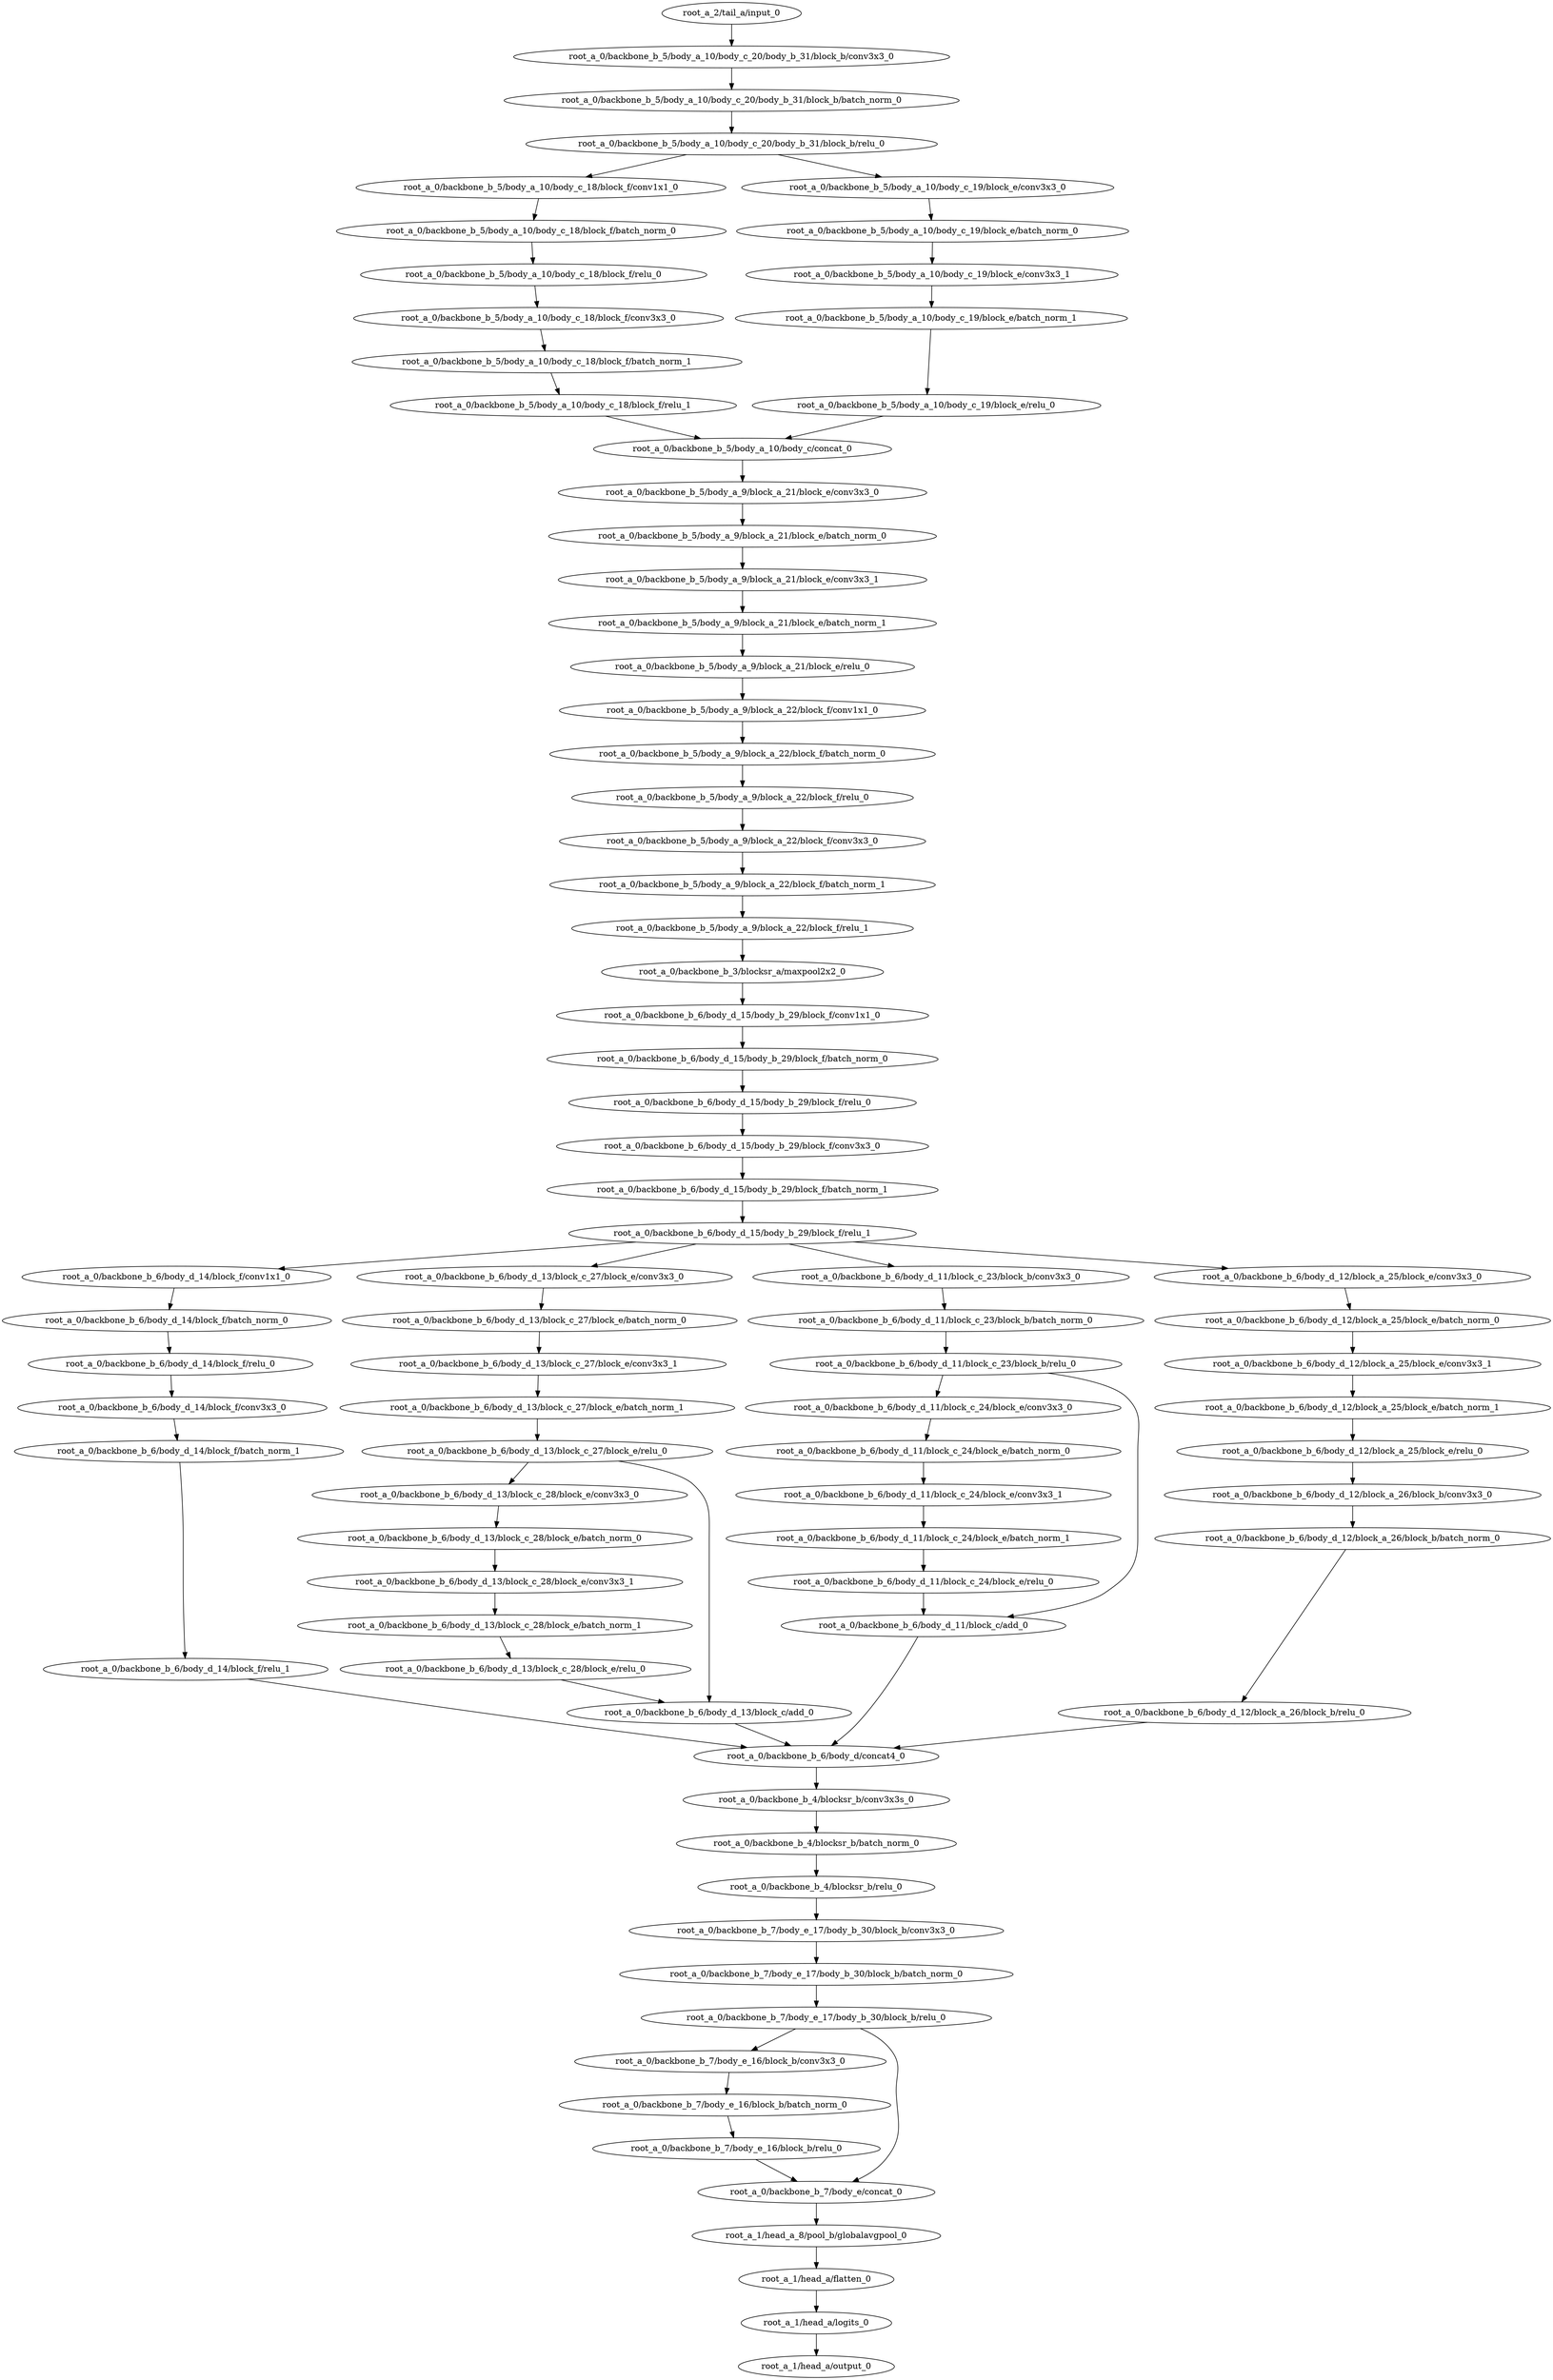 digraph root_a {
	"root_a_2/tail_a/input_0"
	"root_a_0/backbone_b_5/body_a_10/body_c_20/body_b_31/block_b/conv3x3_0"
	"root_a_0/backbone_b_5/body_a_10/body_c_20/body_b_31/block_b/batch_norm_0"
	"root_a_0/backbone_b_5/body_a_10/body_c_20/body_b_31/block_b/relu_0"
	"root_a_0/backbone_b_5/body_a_10/body_c_18/block_f/conv1x1_0"
	"root_a_0/backbone_b_5/body_a_10/body_c_18/block_f/batch_norm_0"
	"root_a_0/backbone_b_5/body_a_10/body_c_18/block_f/relu_0"
	"root_a_0/backbone_b_5/body_a_10/body_c_18/block_f/conv3x3_0"
	"root_a_0/backbone_b_5/body_a_10/body_c_18/block_f/batch_norm_1"
	"root_a_0/backbone_b_5/body_a_10/body_c_18/block_f/relu_1"
	"root_a_0/backbone_b_5/body_a_10/body_c_19/block_e/conv3x3_0"
	"root_a_0/backbone_b_5/body_a_10/body_c_19/block_e/batch_norm_0"
	"root_a_0/backbone_b_5/body_a_10/body_c_19/block_e/conv3x3_1"
	"root_a_0/backbone_b_5/body_a_10/body_c_19/block_e/batch_norm_1"
	"root_a_0/backbone_b_5/body_a_10/body_c_19/block_e/relu_0"
	"root_a_0/backbone_b_5/body_a_10/body_c/concat_0"
	"root_a_0/backbone_b_5/body_a_9/block_a_21/block_e/conv3x3_0"
	"root_a_0/backbone_b_5/body_a_9/block_a_21/block_e/batch_norm_0"
	"root_a_0/backbone_b_5/body_a_9/block_a_21/block_e/conv3x3_1"
	"root_a_0/backbone_b_5/body_a_9/block_a_21/block_e/batch_norm_1"
	"root_a_0/backbone_b_5/body_a_9/block_a_21/block_e/relu_0"
	"root_a_0/backbone_b_5/body_a_9/block_a_22/block_f/conv1x1_0"
	"root_a_0/backbone_b_5/body_a_9/block_a_22/block_f/batch_norm_0"
	"root_a_0/backbone_b_5/body_a_9/block_a_22/block_f/relu_0"
	"root_a_0/backbone_b_5/body_a_9/block_a_22/block_f/conv3x3_0"
	"root_a_0/backbone_b_5/body_a_9/block_a_22/block_f/batch_norm_1"
	"root_a_0/backbone_b_5/body_a_9/block_a_22/block_f/relu_1"
	"root_a_0/backbone_b_3/blocksr_a/maxpool2x2_0"
	"root_a_0/backbone_b_6/body_d_15/body_b_29/block_f/conv1x1_0"
	"root_a_0/backbone_b_6/body_d_15/body_b_29/block_f/batch_norm_0"
	"root_a_0/backbone_b_6/body_d_15/body_b_29/block_f/relu_0"
	"root_a_0/backbone_b_6/body_d_15/body_b_29/block_f/conv3x3_0"
	"root_a_0/backbone_b_6/body_d_15/body_b_29/block_f/batch_norm_1"
	"root_a_0/backbone_b_6/body_d_15/body_b_29/block_f/relu_1"
	"root_a_0/backbone_b_6/body_d_14/block_f/conv1x1_0"
	"root_a_0/backbone_b_6/body_d_14/block_f/batch_norm_0"
	"root_a_0/backbone_b_6/body_d_14/block_f/relu_0"
	"root_a_0/backbone_b_6/body_d_14/block_f/conv3x3_0"
	"root_a_0/backbone_b_6/body_d_14/block_f/batch_norm_1"
	"root_a_0/backbone_b_6/body_d_14/block_f/relu_1"
	"root_a_0/backbone_b_6/body_d_13/block_c_27/block_e/conv3x3_0"
	"root_a_0/backbone_b_6/body_d_13/block_c_27/block_e/batch_norm_0"
	"root_a_0/backbone_b_6/body_d_13/block_c_27/block_e/conv3x3_1"
	"root_a_0/backbone_b_6/body_d_13/block_c_27/block_e/batch_norm_1"
	"root_a_0/backbone_b_6/body_d_13/block_c_27/block_e/relu_0"
	"root_a_0/backbone_b_6/body_d_13/block_c_28/block_e/conv3x3_0"
	"root_a_0/backbone_b_6/body_d_13/block_c_28/block_e/batch_norm_0"
	"root_a_0/backbone_b_6/body_d_13/block_c_28/block_e/conv3x3_1"
	"root_a_0/backbone_b_6/body_d_13/block_c_28/block_e/batch_norm_1"
	"root_a_0/backbone_b_6/body_d_13/block_c_28/block_e/relu_0"
	"root_a_0/backbone_b_6/body_d_13/block_c/add_0"
	"root_a_0/backbone_b_6/body_d_11/block_c_23/block_b/conv3x3_0"
	"root_a_0/backbone_b_6/body_d_11/block_c_23/block_b/batch_norm_0"
	"root_a_0/backbone_b_6/body_d_11/block_c_23/block_b/relu_0"
	"root_a_0/backbone_b_6/body_d_11/block_c_24/block_e/conv3x3_0"
	"root_a_0/backbone_b_6/body_d_11/block_c_24/block_e/batch_norm_0"
	"root_a_0/backbone_b_6/body_d_11/block_c_24/block_e/conv3x3_1"
	"root_a_0/backbone_b_6/body_d_11/block_c_24/block_e/batch_norm_1"
	"root_a_0/backbone_b_6/body_d_11/block_c_24/block_e/relu_0"
	"root_a_0/backbone_b_6/body_d_11/block_c/add_0"
	"root_a_0/backbone_b_6/body_d_12/block_a_25/block_e/conv3x3_0"
	"root_a_0/backbone_b_6/body_d_12/block_a_25/block_e/batch_norm_0"
	"root_a_0/backbone_b_6/body_d_12/block_a_25/block_e/conv3x3_1"
	"root_a_0/backbone_b_6/body_d_12/block_a_25/block_e/batch_norm_1"
	"root_a_0/backbone_b_6/body_d_12/block_a_25/block_e/relu_0"
	"root_a_0/backbone_b_6/body_d_12/block_a_26/block_b/conv3x3_0"
	"root_a_0/backbone_b_6/body_d_12/block_a_26/block_b/batch_norm_0"
	"root_a_0/backbone_b_6/body_d_12/block_a_26/block_b/relu_0"
	"root_a_0/backbone_b_6/body_d/concat4_0"
	"root_a_0/backbone_b_4/blocksr_b/conv3x3s_0"
	"root_a_0/backbone_b_4/blocksr_b/batch_norm_0"
	"root_a_0/backbone_b_4/blocksr_b/relu_0"
	"root_a_0/backbone_b_7/body_e_17/body_b_30/block_b/conv3x3_0"
	"root_a_0/backbone_b_7/body_e_17/body_b_30/block_b/batch_norm_0"
	"root_a_0/backbone_b_7/body_e_17/body_b_30/block_b/relu_0"
	"root_a_0/backbone_b_7/body_e_16/block_b/conv3x3_0"
	"root_a_0/backbone_b_7/body_e_16/block_b/batch_norm_0"
	"root_a_0/backbone_b_7/body_e_16/block_b/relu_0"
	"root_a_0/backbone_b_7/body_e/concat_0"
	"root_a_1/head_a_8/pool_b/globalavgpool_0"
	"root_a_1/head_a/flatten_0"
	"root_a_1/head_a/logits_0"
	"root_a_1/head_a/output_0"

	"root_a_2/tail_a/input_0" -> "root_a_0/backbone_b_5/body_a_10/body_c_20/body_b_31/block_b/conv3x3_0"
	"root_a_0/backbone_b_5/body_a_10/body_c_20/body_b_31/block_b/conv3x3_0" -> "root_a_0/backbone_b_5/body_a_10/body_c_20/body_b_31/block_b/batch_norm_0"
	"root_a_0/backbone_b_5/body_a_10/body_c_20/body_b_31/block_b/batch_norm_0" -> "root_a_0/backbone_b_5/body_a_10/body_c_20/body_b_31/block_b/relu_0"
	"root_a_0/backbone_b_5/body_a_10/body_c_20/body_b_31/block_b/relu_0" -> "root_a_0/backbone_b_5/body_a_10/body_c_18/block_f/conv1x1_0"
	"root_a_0/backbone_b_5/body_a_10/body_c_18/block_f/conv1x1_0" -> "root_a_0/backbone_b_5/body_a_10/body_c_18/block_f/batch_norm_0"
	"root_a_0/backbone_b_5/body_a_10/body_c_18/block_f/batch_norm_0" -> "root_a_0/backbone_b_5/body_a_10/body_c_18/block_f/relu_0"
	"root_a_0/backbone_b_5/body_a_10/body_c_18/block_f/relu_0" -> "root_a_0/backbone_b_5/body_a_10/body_c_18/block_f/conv3x3_0"
	"root_a_0/backbone_b_5/body_a_10/body_c_18/block_f/conv3x3_0" -> "root_a_0/backbone_b_5/body_a_10/body_c_18/block_f/batch_norm_1"
	"root_a_0/backbone_b_5/body_a_10/body_c_18/block_f/batch_norm_1" -> "root_a_0/backbone_b_5/body_a_10/body_c_18/block_f/relu_1"
	"root_a_0/backbone_b_5/body_a_10/body_c_20/body_b_31/block_b/relu_0" -> "root_a_0/backbone_b_5/body_a_10/body_c_19/block_e/conv3x3_0"
	"root_a_0/backbone_b_5/body_a_10/body_c_19/block_e/conv3x3_0" -> "root_a_0/backbone_b_5/body_a_10/body_c_19/block_e/batch_norm_0"
	"root_a_0/backbone_b_5/body_a_10/body_c_19/block_e/batch_norm_0" -> "root_a_0/backbone_b_5/body_a_10/body_c_19/block_e/conv3x3_1"
	"root_a_0/backbone_b_5/body_a_10/body_c_19/block_e/conv3x3_1" -> "root_a_0/backbone_b_5/body_a_10/body_c_19/block_e/batch_norm_1"
	"root_a_0/backbone_b_5/body_a_10/body_c_19/block_e/batch_norm_1" -> "root_a_0/backbone_b_5/body_a_10/body_c_19/block_e/relu_0"
	"root_a_0/backbone_b_5/body_a_10/body_c_18/block_f/relu_1" -> "root_a_0/backbone_b_5/body_a_10/body_c/concat_0"
	"root_a_0/backbone_b_5/body_a_10/body_c_19/block_e/relu_0" -> "root_a_0/backbone_b_5/body_a_10/body_c/concat_0"
	"root_a_0/backbone_b_5/body_a_10/body_c/concat_0" -> "root_a_0/backbone_b_5/body_a_9/block_a_21/block_e/conv3x3_0"
	"root_a_0/backbone_b_5/body_a_9/block_a_21/block_e/conv3x3_0" -> "root_a_0/backbone_b_5/body_a_9/block_a_21/block_e/batch_norm_0"
	"root_a_0/backbone_b_5/body_a_9/block_a_21/block_e/batch_norm_0" -> "root_a_0/backbone_b_5/body_a_9/block_a_21/block_e/conv3x3_1"
	"root_a_0/backbone_b_5/body_a_9/block_a_21/block_e/conv3x3_1" -> "root_a_0/backbone_b_5/body_a_9/block_a_21/block_e/batch_norm_1"
	"root_a_0/backbone_b_5/body_a_9/block_a_21/block_e/batch_norm_1" -> "root_a_0/backbone_b_5/body_a_9/block_a_21/block_e/relu_0"
	"root_a_0/backbone_b_5/body_a_9/block_a_21/block_e/relu_0" -> "root_a_0/backbone_b_5/body_a_9/block_a_22/block_f/conv1x1_0"
	"root_a_0/backbone_b_5/body_a_9/block_a_22/block_f/conv1x1_0" -> "root_a_0/backbone_b_5/body_a_9/block_a_22/block_f/batch_norm_0"
	"root_a_0/backbone_b_5/body_a_9/block_a_22/block_f/batch_norm_0" -> "root_a_0/backbone_b_5/body_a_9/block_a_22/block_f/relu_0"
	"root_a_0/backbone_b_5/body_a_9/block_a_22/block_f/relu_0" -> "root_a_0/backbone_b_5/body_a_9/block_a_22/block_f/conv3x3_0"
	"root_a_0/backbone_b_5/body_a_9/block_a_22/block_f/conv3x3_0" -> "root_a_0/backbone_b_5/body_a_9/block_a_22/block_f/batch_norm_1"
	"root_a_0/backbone_b_5/body_a_9/block_a_22/block_f/batch_norm_1" -> "root_a_0/backbone_b_5/body_a_9/block_a_22/block_f/relu_1"
	"root_a_0/backbone_b_5/body_a_9/block_a_22/block_f/relu_1" -> "root_a_0/backbone_b_3/blocksr_a/maxpool2x2_0"
	"root_a_0/backbone_b_3/blocksr_a/maxpool2x2_0" -> "root_a_0/backbone_b_6/body_d_15/body_b_29/block_f/conv1x1_0"
	"root_a_0/backbone_b_6/body_d_15/body_b_29/block_f/conv1x1_0" -> "root_a_0/backbone_b_6/body_d_15/body_b_29/block_f/batch_norm_0"
	"root_a_0/backbone_b_6/body_d_15/body_b_29/block_f/batch_norm_0" -> "root_a_0/backbone_b_6/body_d_15/body_b_29/block_f/relu_0"
	"root_a_0/backbone_b_6/body_d_15/body_b_29/block_f/relu_0" -> "root_a_0/backbone_b_6/body_d_15/body_b_29/block_f/conv3x3_0"
	"root_a_0/backbone_b_6/body_d_15/body_b_29/block_f/conv3x3_0" -> "root_a_0/backbone_b_6/body_d_15/body_b_29/block_f/batch_norm_1"
	"root_a_0/backbone_b_6/body_d_15/body_b_29/block_f/batch_norm_1" -> "root_a_0/backbone_b_6/body_d_15/body_b_29/block_f/relu_1"
	"root_a_0/backbone_b_6/body_d_15/body_b_29/block_f/relu_1" -> "root_a_0/backbone_b_6/body_d_14/block_f/conv1x1_0"
	"root_a_0/backbone_b_6/body_d_14/block_f/conv1x1_0" -> "root_a_0/backbone_b_6/body_d_14/block_f/batch_norm_0"
	"root_a_0/backbone_b_6/body_d_14/block_f/batch_norm_0" -> "root_a_0/backbone_b_6/body_d_14/block_f/relu_0"
	"root_a_0/backbone_b_6/body_d_14/block_f/relu_0" -> "root_a_0/backbone_b_6/body_d_14/block_f/conv3x3_0"
	"root_a_0/backbone_b_6/body_d_14/block_f/conv3x3_0" -> "root_a_0/backbone_b_6/body_d_14/block_f/batch_norm_1"
	"root_a_0/backbone_b_6/body_d_14/block_f/batch_norm_1" -> "root_a_0/backbone_b_6/body_d_14/block_f/relu_1"
	"root_a_0/backbone_b_6/body_d_15/body_b_29/block_f/relu_1" -> "root_a_0/backbone_b_6/body_d_13/block_c_27/block_e/conv3x3_0"
	"root_a_0/backbone_b_6/body_d_13/block_c_27/block_e/conv3x3_0" -> "root_a_0/backbone_b_6/body_d_13/block_c_27/block_e/batch_norm_0"
	"root_a_0/backbone_b_6/body_d_13/block_c_27/block_e/batch_norm_0" -> "root_a_0/backbone_b_6/body_d_13/block_c_27/block_e/conv3x3_1"
	"root_a_0/backbone_b_6/body_d_13/block_c_27/block_e/conv3x3_1" -> "root_a_0/backbone_b_6/body_d_13/block_c_27/block_e/batch_norm_1"
	"root_a_0/backbone_b_6/body_d_13/block_c_27/block_e/batch_norm_1" -> "root_a_0/backbone_b_6/body_d_13/block_c_27/block_e/relu_0"
	"root_a_0/backbone_b_6/body_d_13/block_c_27/block_e/relu_0" -> "root_a_0/backbone_b_6/body_d_13/block_c_28/block_e/conv3x3_0"
	"root_a_0/backbone_b_6/body_d_13/block_c_28/block_e/conv3x3_0" -> "root_a_0/backbone_b_6/body_d_13/block_c_28/block_e/batch_norm_0"
	"root_a_0/backbone_b_6/body_d_13/block_c_28/block_e/batch_norm_0" -> "root_a_0/backbone_b_6/body_d_13/block_c_28/block_e/conv3x3_1"
	"root_a_0/backbone_b_6/body_d_13/block_c_28/block_e/conv3x3_1" -> "root_a_0/backbone_b_6/body_d_13/block_c_28/block_e/batch_norm_1"
	"root_a_0/backbone_b_6/body_d_13/block_c_28/block_e/batch_norm_1" -> "root_a_0/backbone_b_6/body_d_13/block_c_28/block_e/relu_0"
	"root_a_0/backbone_b_6/body_d_13/block_c_28/block_e/relu_0" -> "root_a_0/backbone_b_6/body_d_13/block_c/add_0"
	"root_a_0/backbone_b_6/body_d_13/block_c_27/block_e/relu_0" -> "root_a_0/backbone_b_6/body_d_13/block_c/add_0"
	"root_a_0/backbone_b_6/body_d_15/body_b_29/block_f/relu_1" -> "root_a_0/backbone_b_6/body_d_11/block_c_23/block_b/conv3x3_0"
	"root_a_0/backbone_b_6/body_d_11/block_c_23/block_b/conv3x3_0" -> "root_a_0/backbone_b_6/body_d_11/block_c_23/block_b/batch_norm_0"
	"root_a_0/backbone_b_6/body_d_11/block_c_23/block_b/batch_norm_0" -> "root_a_0/backbone_b_6/body_d_11/block_c_23/block_b/relu_0"
	"root_a_0/backbone_b_6/body_d_11/block_c_23/block_b/relu_0" -> "root_a_0/backbone_b_6/body_d_11/block_c_24/block_e/conv3x3_0"
	"root_a_0/backbone_b_6/body_d_11/block_c_24/block_e/conv3x3_0" -> "root_a_0/backbone_b_6/body_d_11/block_c_24/block_e/batch_norm_0"
	"root_a_0/backbone_b_6/body_d_11/block_c_24/block_e/batch_norm_0" -> "root_a_0/backbone_b_6/body_d_11/block_c_24/block_e/conv3x3_1"
	"root_a_0/backbone_b_6/body_d_11/block_c_24/block_e/conv3x3_1" -> "root_a_0/backbone_b_6/body_d_11/block_c_24/block_e/batch_norm_1"
	"root_a_0/backbone_b_6/body_d_11/block_c_24/block_e/batch_norm_1" -> "root_a_0/backbone_b_6/body_d_11/block_c_24/block_e/relu_0"
	"root_a_0/backbone_b_6/body_d_11/block_c_23/block_b/relu_0" -> "root_a_0/backbone_b_6/body_d_11/block_c/add_0"
	"root_a_0/backbone_b_6/body_d_11/block_c_24/block_e/relu_0" -> "root_a_0/backbone_b_6/body_d_11/block_c/add_0"
	"root_a_0/backbone_b_6/body_d_15/body_b_29/block_f/relu_1" -> "root_a_0/backbone_b_6/body_d_12/block_a_25/block_e/conv3x3_0"
	"root_a_0/backbone_b_6/body_d_12/block_a_25/block_e/conv3x3_0" -> "root_a_0/backbone_b_6/body_d_12/block_a_25/block_e/batch_norm_0"
	"root_a_0/backbone_b_6/body_d_12/block_a_25/block_e/batch_norm_0" -> "root_a_0/backbone_b_6/body_d_12/block_a_25/block_e/conv3x3_1"
	"root_a_0/backbone_b_6/body_d_12/block_a_25/block_e/conv3x3_1" -> "root_a_0/backbone_b_6/body_d_12/block_a_25/block_e/batch_norm_1"
	"root_a_0/backbone_b_6/body_d_12/block_a_25/block_e/batch_norm_1" -> "root_a_0/backbone_b_6/body_d_12/block_a_25/block_e/relu_0"
	"root_a_0/backbone_b_6/body_d_12/block_a_25/block_e/relu_0" -> "root_a_0/backbone_b_6/body_d_12/block_a_26/block_b/conv3x3_0"
	"root_a_0/backbone_b_6/body_d_12/block_a_26/block_b/conv3x3_0" -> "root_a_0/backbone_b_6/body_d_12/block_a_26/block_b/batch_norm_0"
	"root_a_0/backbone_b_6/body_d_12/block_a_26/block_b/batch_norm_0" -> "root_a_0/backbone_b_6/body_d_12/block_a_26/block_b/relu_0"
	"root_a_0/backbone_b_6/body_d_14/block_f/relu_1" -> "root_a_0/backbone_b_6/body_d/concat4_0"
	"root_a_0/backbone_b_6/body_d_13/block_c/add_0" -> "root_a_0/backbone_b_6/body_d/concat4_0"
	"root_a_0/backbone_b_6/body_d_11/block_c/add_0" -> "root_a_0/backbone_b_6/body_d/concat4_0"
	"root_a_0/backbone_b_6/body_d_12/block_a_26/block_b/relu_0" -> "root_a_0/backbone_b_6/body_d/concat4_0"
	"root_a_0/backbone_b_6/body_d/concat4_0" -> "root_a_0/backbone_b_4/blocksr_b/conv3x3s_0"
	"root_a_0/backbone_b_4/blocksr_b/conv3x3s_0" -> "root_a_0/backbone_b_4/blocksr_b/batch_norm_0"
	"root_a_0/backbone_b_4/blocksr_b/batch_norm_0" -> "root_a_0/backbone_b_4/blocksr_b/relu_0"
	"root_a_0/backbone_b_4/blocksr_b/relu_0" -> "root_a_0/backbone_b_7/body_e_17/body_b_30/block_b/conv3x3_0"
	"root_a_0/backbone_b_7/body_e_17/body_b_30/block_b/conv3x3_0" -> "root_a_0/backbone_b_7/body_e_17/body_b_30/block_b/batch_norm_0"
	"root_a_0/backbone_b_7/body_e_17/body_b_30/block_b/batch_norm_0" -> "root_a_0/backbone_b_7/body_e_17/body_b_30/block_b/relu_0"
	"root_a_0/backbone_b_7/body_e_17/body_b_30/block_b/relu_0" -> "root_a_0/backbone_b_7/body_e_16/block_b/conv3x3_0"
	"root_a_0/backbone_b_7/body_e_16/block_b/conv3x3_0" -> "root_a_0/backbone_b_7/body_e_16/block_b/batch_norm_0"
	"root_a_0/backbone_b_7/body_e_16/block_b/batch_norm_0" -> "root_a_0/backbone_b_7/body_e_16/block_b/relu_0"
	"root_a_0/backbone_b_7/body_e_16/block_b/relu_0" -> "root_a_0/backbone_b_7/body_e/concat_0"
	"root_a_0/backbone_b_7/body_e_17/body_b_30/block_b/relu_0" -> "root_a_0/backbone_b_7/body_e/concat_0"
	"root_a_0/backbone_b_7/body_e/concat_0" -> "root_a_1/head_a_8/pool_b/globalavgpool_0"
	"root_a_1/head_a_8/pool_b/globalavgpool_0" -> "root_a_1/head_a/flatten_0"
	"root_a_1/head_a/flatten_0" -> "root_a_1/head_a/logits_0"
	"root_a_1/head_a/logits_0" -> "root_a_1/head_a/output_0"

}